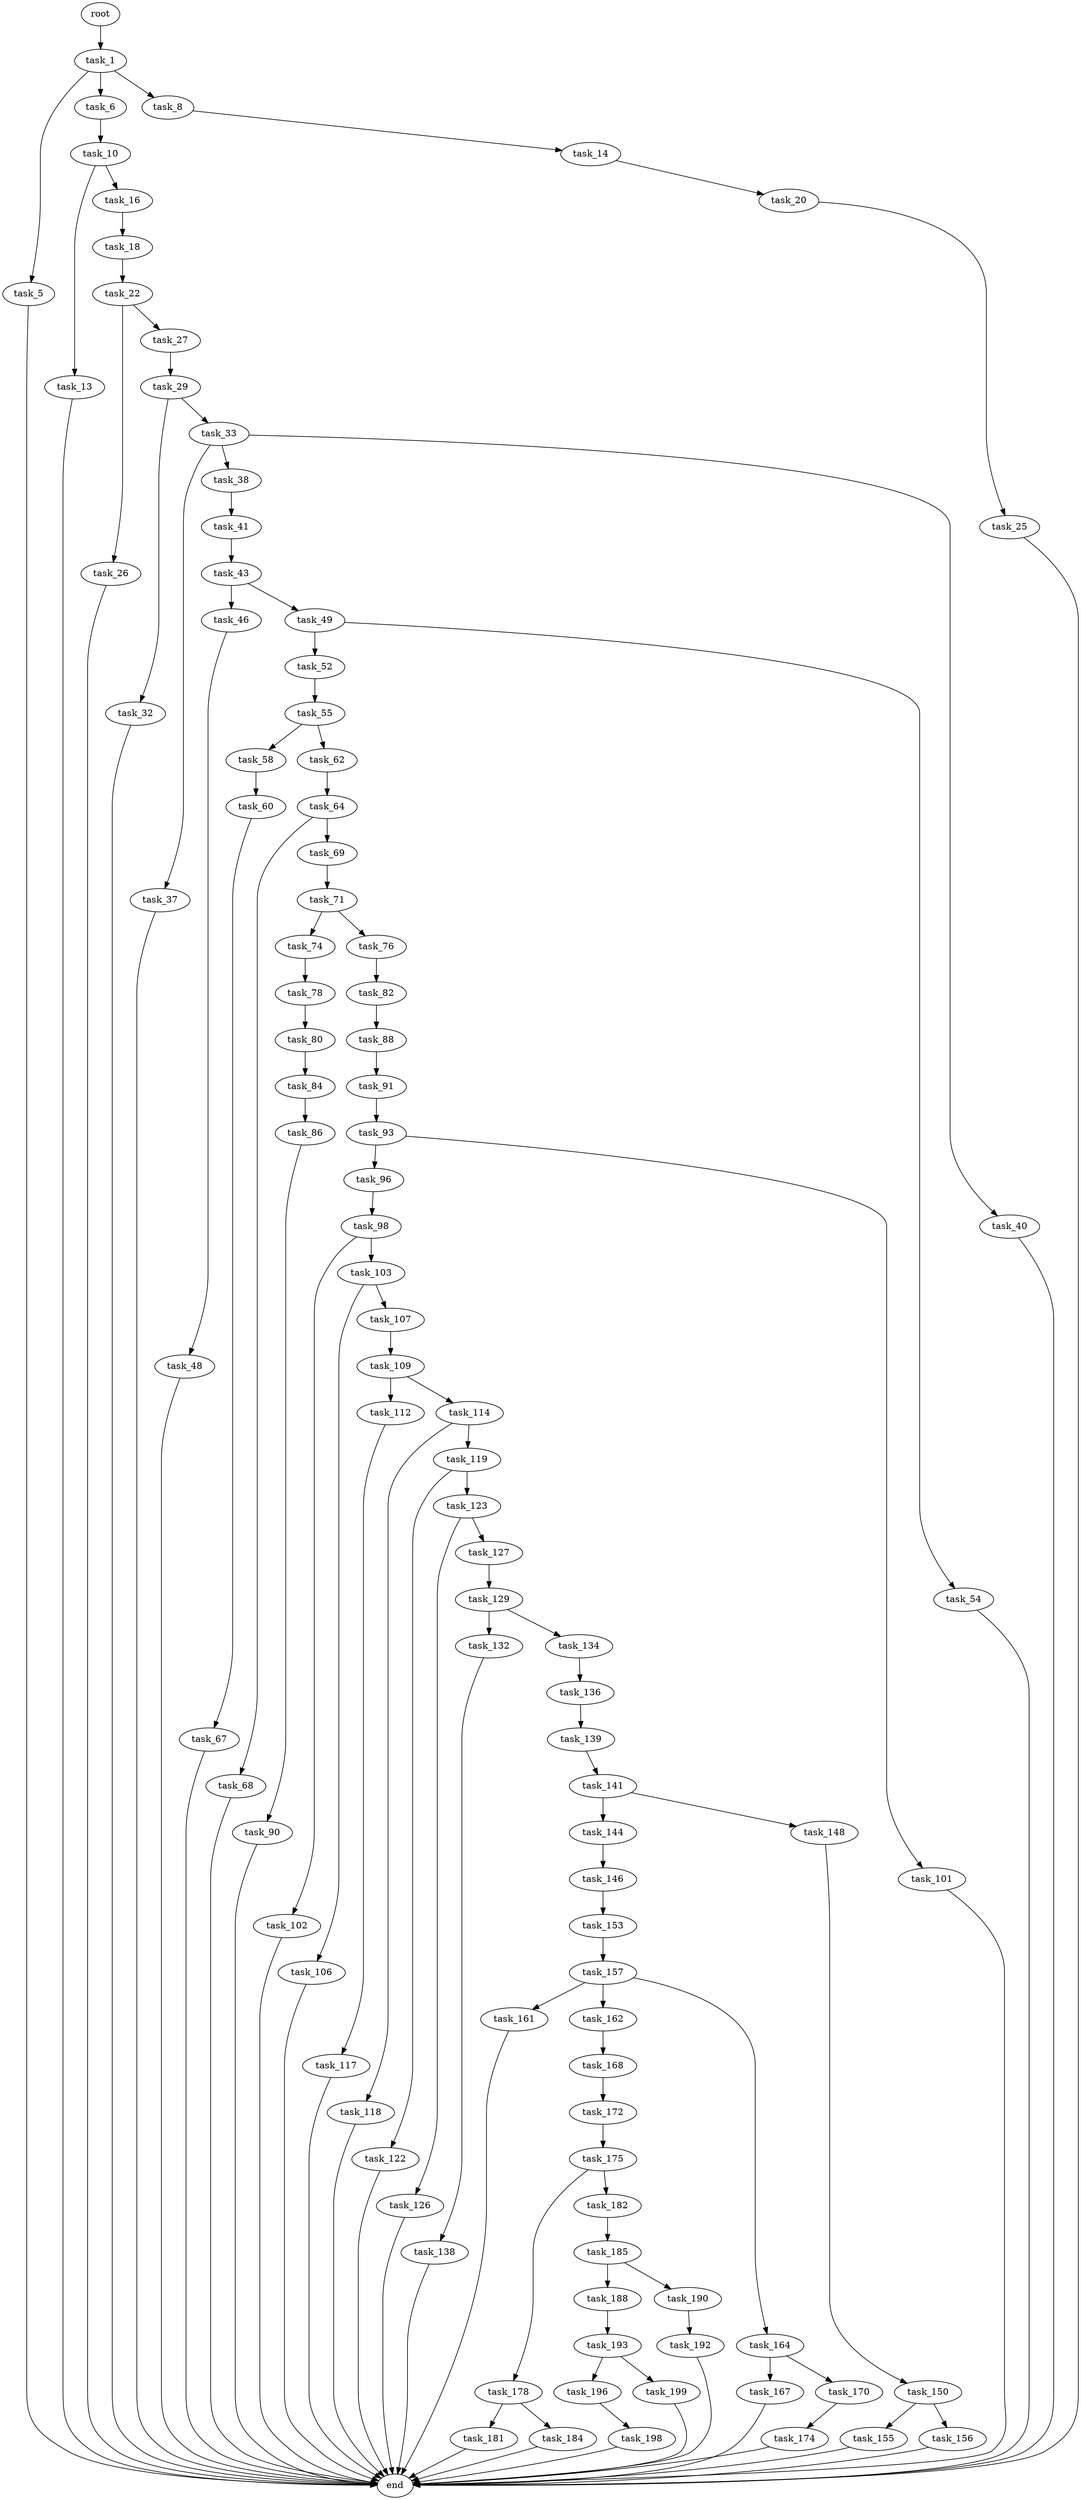 digraph G {
  root [size="0.000000"];
  task_1 [size="7029173760.000000"];
  task_5 [size="231928233984.000000"];
  task_6 [size="511632874338.000000"];
  task_8 [size="134217728000.000000"];
  end [size="0.000000"];
  task_10 [size="8589934592.000000"];
  task_14 [size="1241431360153.000000"];
  task_13 [size="8500320671.000000"];
  task_16 [size="28991029248.000000"];
  task_20 [size="8671345491.000000"];
  task_18 [size="841199347784.000000"];
  task_22 [size="183817893192.000000"];
  task_25 [size="368293445632.000000"];
  task_26 [size="596427889014.000000"];
  task_27 [size="284774403.000000"];
  task_29 [size="65199123620.000000"];
  task_32 [size="31372872612.000000"];
  task_33 [size="508582845784.000000"];
  task_37 [size="231928233984.000000"];
  task_38 [size="726736496712.000000"];
  task_40 [size="28991029248.000000"];
  task_41 [size="25706251381.000000"];
  task_43 [size="231928233984.000000"];
  task_46 [size="134217728000.000000"];
  task_49 [size="1073741824000.000000"];
  task_48 [size="12907742938.000000"];
  task_52 [size="902757162377.000000"];
  task_54 [size="21490832606.000000"];
  task_55 [size="134217728000.000000"];
  task_58 [size="134217728000.000000"];
  task_62 [size="3927895099.000000"];
  task_60 [size="1749821319.000000"];
  task_67 [size="475345666820.000000"];
  task_64 [size="368293445632.000000"];
  task_68 [size="144522647832.000000"];
  task_69 [size="16565293152.000000"];
  task_71 [size="682894753372.000000"];
  task_74 [size="8589934592.000000"];
  task_76 [size="53623810909.000000"];
  task_78 [size="231928233984.000000"];
  task_82 [size="761961398224.000000"];
  task_80 [size="28991029248.000000"];
  task_84 [size="782757789696.000000"];
  task_88 [size="1101361364350.000000"];
  task_86 [size="8589934592.000000"];
  task_90 [size="8390725230.000000"];
  task_91 [size="1154916709.000000"];
  task_93 [size="131611635527.000000"];
  task_96 [size="368293445632.000000"];
  task_101 [size="6956668611.000000"];
  task_98 [size="36135549172.000000"];
  task_102 [size="28991029248.000000"];
  task_103 [size="50559539665.000000"];
  task_106 [size="202879510732.000000"];
  task_107 [size="102554773581.000000"];
  task_109 [size="3630117686.000000"];
  task_112 [size="28991029248.000000"];
  task_114 [size="78385691491.000000"];
  task_117 [size="782757789696.000000"];
  task_118 [size="4631388684.000000"];
  task_119 [size="14206839969.000000"];
  task_122 [size="1950347231.000000"];
  task_123 [size="1292817986.000000"];
  task_126 [size="4102406281.000000"];
  task_127 [size="8589934592.000000"];
  task_129 [size="33598203407.000000"];
  task_132 [size="1073741824000.000000"];
  task_134 [size="1299353852.000000"];
  task_138 [size="782757789696.000000"];
  task_136 [size="2146849137.000000"];
  task_139 [size="196214659110.000000"];
  task_141 [size="13293635409.000000"];
  task_144 [size="8589934592.000000"];
  task_148 [size="68719476736.000000"];
  task_146 [size="368293445632.000000"];
  task_153 [size="28991029248.000000"];
  task_150 [size="68719476736.000000"];
  task_155 [size="140855020596.000000"];
  task_156 [size="62130491916.000000"];
  task_157 [size="182356097931.000000"];
  task_161 [size="368293445632.000000"];
  task_162 [size="68719476736.000000"];
  task_164 [size="368293445632.000000"];
  task_168 [size="42976074817.000000"];
  task_167 [size="8589934592.000000"];
  task_170 [size="6172321954.000000"];
  task_172 [size="68719476736.000000"];
  task_174 [size="9094788495.000000"];
  task_175 [size="8940400209.000000"];
  task_178 [size="437312651663.000000"];
  task_182 [size="24419045581.000000"];
  task_181 [size="27797431112.000000"];
  task_184 [size="5308421956.000000"];
  task_185 [size="18193222091.000000"];
  task_188 [size="1097504676330.000000"];
  task_190 [size="194937777744.000000"];
  task_193 [size="30991239304.000000"];
  task_192 [size="68719476736.000000"];
  task_196 [size="28623597498.000000"];
  task_199 [size="8589934592.000000"];
  task_198 [size="782757789696.000000"];

  root -> task_1 [size="1.000000"];
  task_1 -> task_5 [size="679477248.000000"];
  task_1 -> task_6 [size="679477248.000000"];
  task_1 -> task_8 [size="679477248.000000"];
  task_5 -> end [size="1.000000"];
  task_6 -> task_10 [size="411041792.000000"];
  task_8 -> task_14 [size="209715200.000000"];
  task_10 -> task_13 [size="33554432.000000"];
  task_10 -> task_16 [size="33554432.000000"];
  task_14 -> task_20 [size="838860800.000000"];
  task_13 -> end [size="1.000000"];
  task_16 -> task_18 [size="75497472.000000"];
  task_20 -> task_25 [size="209715200.000000"];
  task_18 -> task_22 [size="838860800.000000"];
  task_22 -> task_26 [size="134217728.000000"];
  task_22 -> task_27 [size="134217728.000000"];
  task_25 -> end [size="1.000000"];
  task_26 -> end [size="1.000000"];
  task_27 -> task_29 [size="33554432.000000"];
  task_29 -> task_32 [size="75497472.000000"];
  task_29 -> task_33 [size="75497472.000000"];
  task_32 -> end [size="1.000000"];
  task_33 -> task_37 [size="536870912.000000"];
  task_33 -> task_38 [size="536870912.000000"];
  task_33 -> task_40 [size="536870912.000000"];
  task_37 -> end [size="1.000000"];
  task_38 -> task_41 [size="679477248.000000"];
  task_40 -> end [size="1.000000"];
  task_41 -> task_43 [size="838860800.000000"];
  task_43 -> task_46 [size="301989888.000000"];
  task_43 -> task_49 [size="301989888.000000"];
  task_46 -> task_48 [size="209715200.000000"];
  task_49 -> task_52 [size="838860800.000000"];
  task_49 -> task_54 [size="838860800.000000"];
  task_48 -> end [size="1.000000"];
  task_52 -> task_55 [size="679477248.000000"];
  task_54 -> end [size="1.000000"];
  task_55 -> task_58 [size="209715200.000000"];
  task_55 -> task_62 [size="209715200.000000"];
  task_58 -> task_60 [size="209715200.000000"];
  task_62 -> task_64 [size="75497472.000000"];
  task_60 -> task_67 [size="75497472.000000"];
  task_67 -> end [size="1.000000"];
  task_64 -> task_68 [size="411041792.000000"];
  task_64 -> task_69 [size="411041792.000000"];
  task_68 -> end [size="1.000000"];
  task_69 -> task_71 [size="679477248.000000"];
  task_71 -> task_74 [size="536870912.000000"];
  task_71 -> task_76 [size="536870912.000000"];
  task_74 -> task_78 [size="33554432.000000"];
  task_76 -> task_82 [size="209715200.000000"];
  task_78 -> task_80 [size="301989888.000000"];
  task_82 -> task_88 [size="838860800.000000"];
  task_80 -> task_84 [size="75497472.000000"];
  task_84 -> task_86 [size="679477248.000000"];
  task_88 -> task_91 [size="679477248.000000"];
  task_86 -> task_90 [size="33554432.000000"];
  task_90 -> end [size="1.000000"];
  task_91 -> task_93 [size="75497472.000000"];
  task_93 -> task_96 [size="209715200.000000"];
  task_93 -> task_101 [size="209715200.000000"];
  task_96 -> task_98 [size="411041792.000000"];
  task_101 -> end [size="1.000000"];
  task_98 -> task_102 [size="838860800.000000"];
  task_98 -> task_103 [size="838860800.000000"];
  task_102 -> end [size="1.000000"];
  task_103 -> task_106 [size="75497472.000000"];
  task_103 -> task_107 [size="75497472.000000"];
  task_106 -> end [size="1.000000"];
  task_107 -> task_109 [size="75497472.000000"];
  task_109 -> task_112 [size="209715200.000000"];
  task_109 -> task_114 [size="209715200.000000"];
  task_112 -> task_117 [size="75497472.000000"];
  task_114 -> task_118 [size="75497472.000000"];
  task_114 -> task_119 [size="75497472.000000"];
  task_117 -> end [size="1.000000"];
  task_118 -> end [size="1.000000"];
  task_119 -> task_122 [size="411041792.000000"];
  task_119 -> task_123 [size="411041792.000000"];
  task_122 -> end [size="1.000000"];
  task_123 -> task_126 [size="33554432.000000"];
  task_123 -> task_127 [size="33554432.000000"];
  task_126 -> end [size="1.000000"];
  task_127 -> task_129 [size="33554432.000000"];
  task_129 -> task_132 [size="679477248.000000"];
  task_129 -> task_134 [size="679477248.000000"];
  task_132 -> task_138 [size="838860800.000000"];
  task_134 -> task_136 [size="33554432.000000"];
  task_138 -> end [size="1.000000"];
  task_136 -> task_139 [size="33554432.000000"];
  task_139 -> task_141 [size="209715200.000000"];
  task_141 -> task_144 [size="838860800.000000"];
  task_141 -> task_148 [size="838860800.000000"];
  task_144 -> task_146 [size="33554432.000000"];
  task_148 -> task_150 [size="134217728.000000"];
  task_146 -> task_153 [size="411041792.000000"];
  task_153 -> task_157 [size="75497472.000000"];
  task_150 -> task_155 [size="134217728.000000"];
  task_150 -> task_156 [size="134217728.000000"];
  task_155 -> end [size="1.000000"];
  task_156 -> end [size="1.000000"];
  task_157 -> task_161 [size="838860800.000000"];
  task_157 -> task_162 [size="838860800.000000"];
  task_157 -> task_164 [size="838860800.000000"];
  task_161 -> end [size="1.000000"];
  task_162 -> task_168 [size="134217728.000000"];
  task_164 -> task_167 [size="411041792.000000"];
  task_164 -> task_170 [size="411041792.000000"];
  task_168 -> task_172 [size="679477248.000000"];
  task_167 -> end [size="1.000000"];
  task_170 -> task_174 [size="134217728.000000"];
  task_172 -> task_175 [size="134217728.000000"];
  task_174 -> end [size="1.000000"];
  task_175 -> task_178 [size="679477248.000000"];
  task_175 -> task_182 [size="679477248.000000"];
  task_178 -> task_181 [size="301989888.000000"];
  task_178 -> task_184 [size="301989888.000000"];
  task_182 -> task_185 [size="679477248.000000"];
  task_181 -> end [size="1.000000"];
  task_184 -> end [size="1.000000"];
  task_185 -> task_188 [size="301989888.000000"];
  task_185 -> task_190 [size="301989888.000000"];
  task_188 -> task_193 [size="679477248.000000"];
  task_190 -> task_192 [size="134217728.000000"];
  task_193 -> task_196 [size="33554432.000000"];
  task_193 -> task_199 [size="33554432.000000"];
  task_192 -> end [size="1.000000"];
  task_196 -> task_198 [size="75497472.000000"];
  task_199 -> end [size="1.000000"];
  task_198 -> end [size="1.000000"];
}
